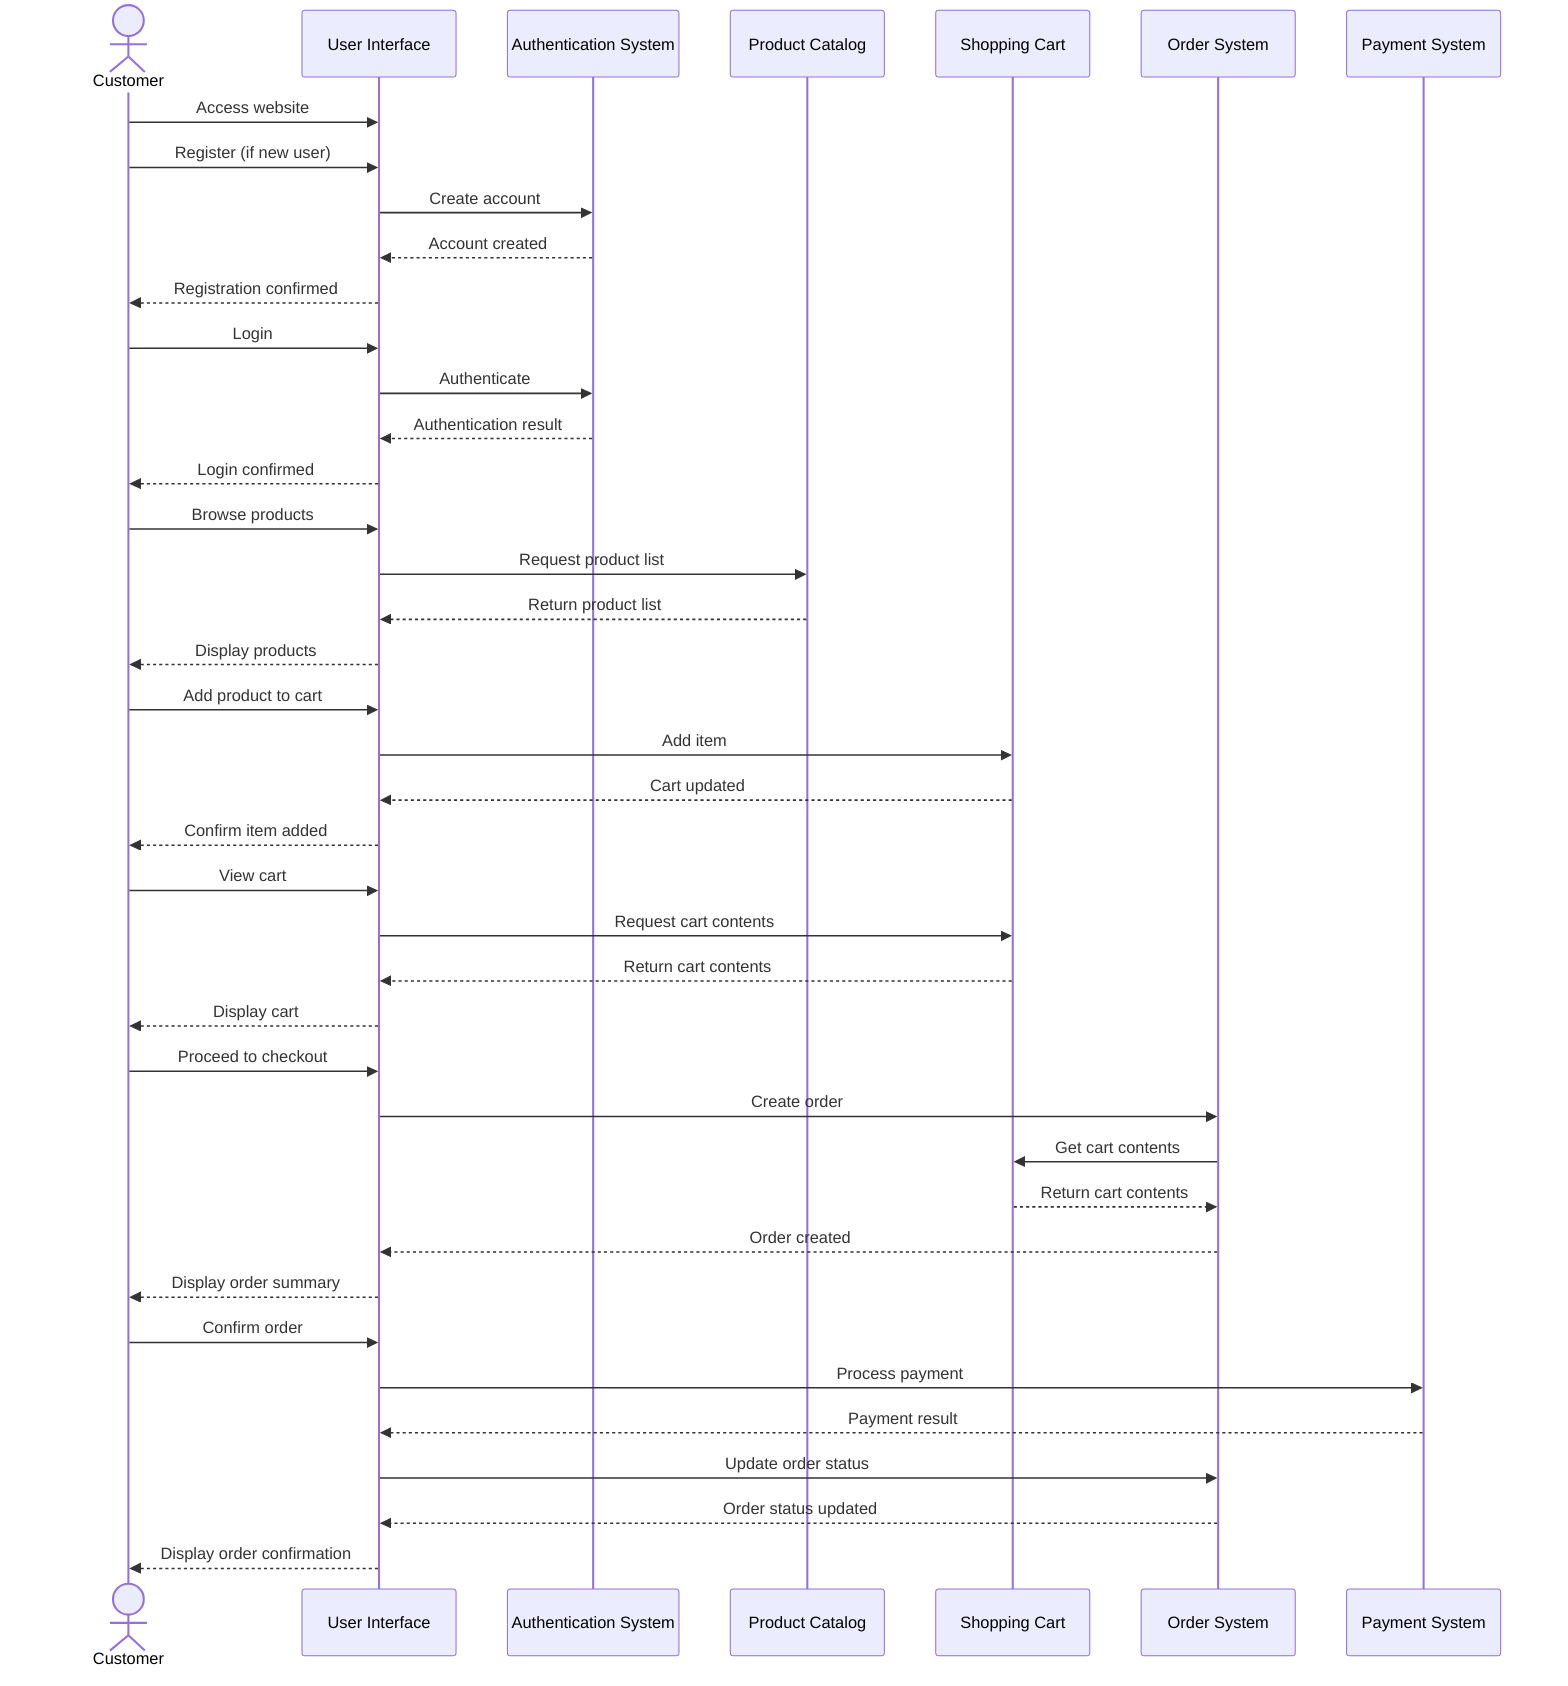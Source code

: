 sequenceDiagram
    actor Customer
    participant UI as User Interface
    participant Auth as Authentication System
    participant Catalog as Product Catalog
    participant Cart as Shopping Cart
    participant Order as Order System
    participant Payment as Payment System

    Customer->>UI: Access website
    Customer->>UI: Register (if new user)
    UI->>Auth: Create account
    Auth-->>UI: Account created
    UI-->>Customer: Registration confirmed

    Customer->>UI: Login
    UI->>Auth: Authenticate
    Auth-->>UI: Authentication result
    UI-->>Customer: Login confirmed

    Customer->>UI: Browse products
    UI->>Catalog: Request product list
    Catalog-->>UI: Return product list
    UI-->>Customer: Display products

    Customer->>UI: Add product to cart
    UI->>Cart: Add item
    Cart-->>UI: Cart updated
    UI-->>Customer: Confirm item added

    Customer->>UI: View cart
    UI->>Cart: Request cart contents
    Cart-->>UI: Return cart contents
    UI-->>Customer: Display cart

    Customer->>UI: Proceed to checkout
    UI->>Order: Create order
    Order->>Cart: Get cart contents
    Cart-->>Order: Return cart contents
    Order-->>UI: Order created
    UI-->>Customer: Display order summary

    Customer->>UI: Confirm order
    UI->>Payment: Process payment
    Payment-->>UI: Payment result
    UI->>Order: Update order status
    Order-->>UI: Order status updated
    UI-->>Customer: Display order confirmation